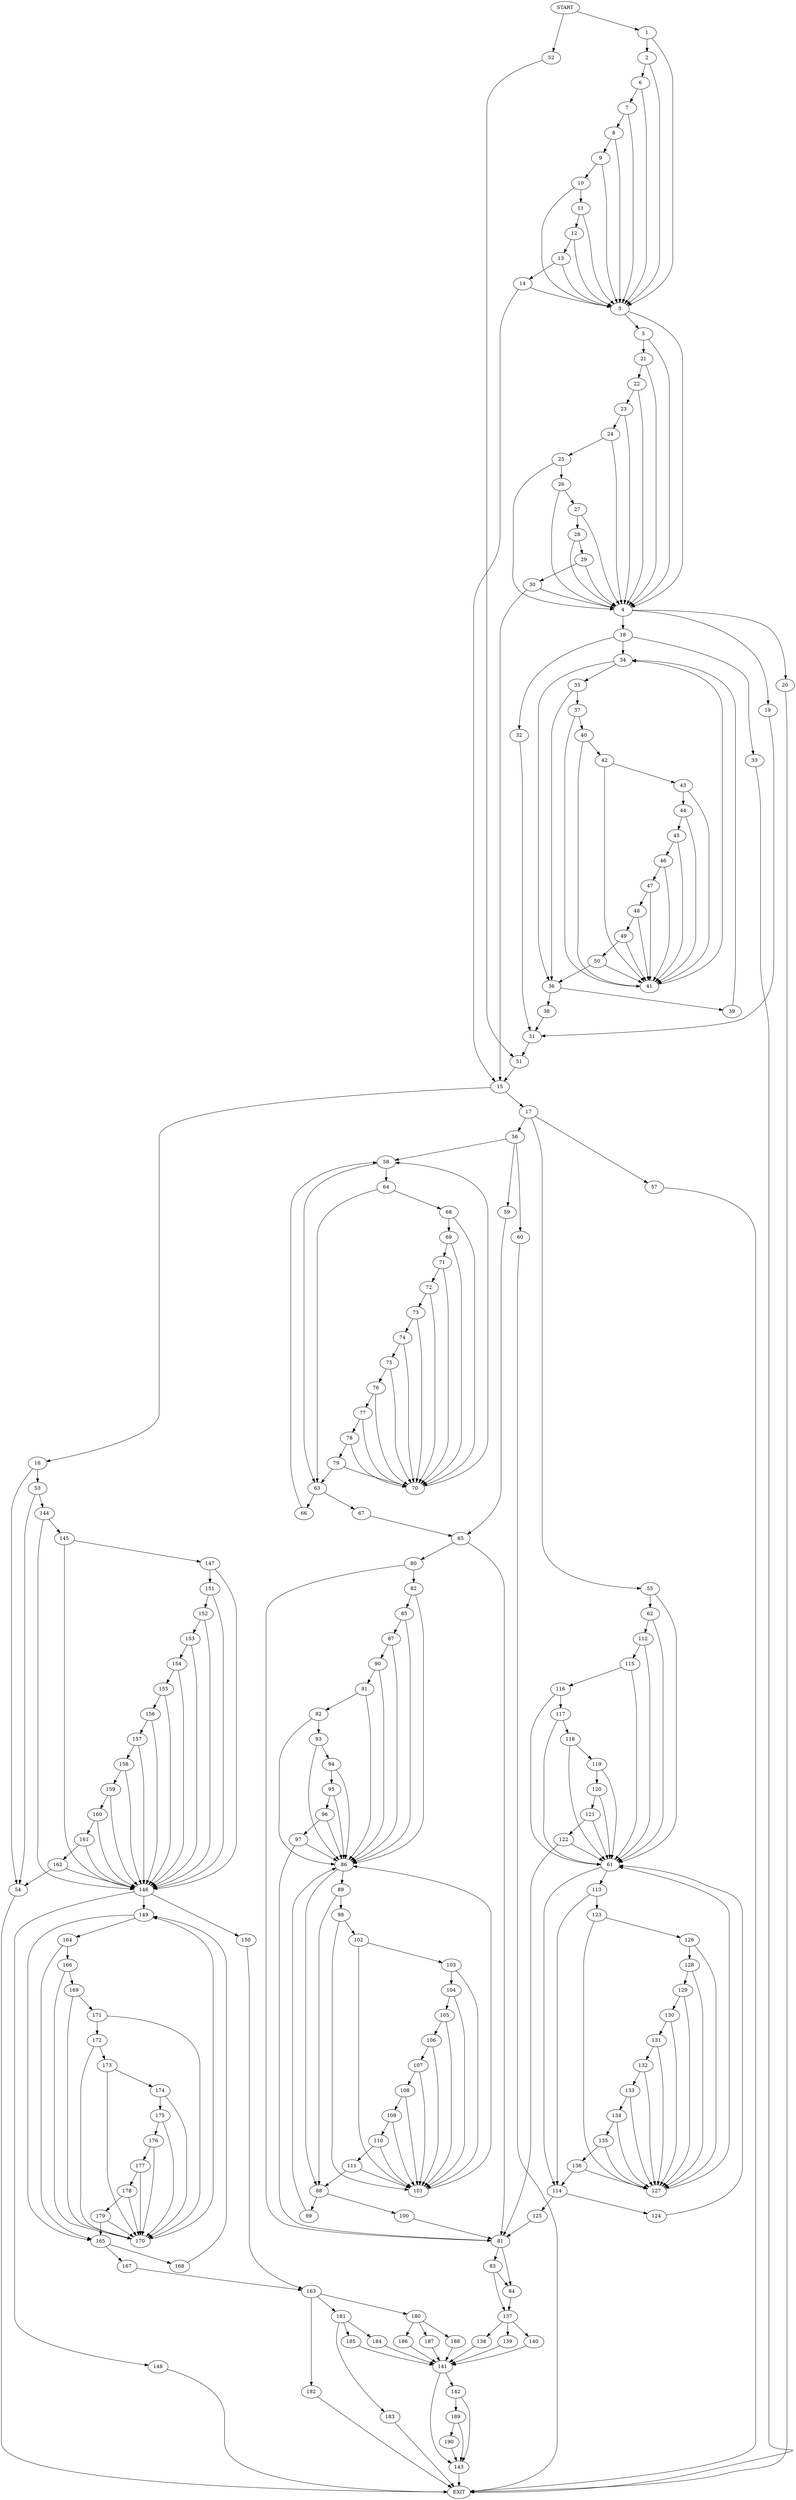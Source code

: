 digraph {
0 [label="START"];
1;
2;
3;
4;
5;
6;
7;
8;
9;
10;
11;
12;
13;
14;
15;
16;
17;
18;
19;
20;
21;
22;
23;
24;
25;
26;
27;
28;
29;
30;
31;
32;
33;
34;
35;
36;
37;
38;
39;
40;
41;
42;
43;
44;
45;
46;
47;
48;
49;
50;
51;
52;
53;
54;
55;
56;
57;
58;
59;
60;
61;
62;
63;
64;
65;
66;
67;
68;
69;
70;
71;
72;
73;
74;
75;
76;
77;
78;
79;
80;
81;
82;
83;
84;
85;
86;
87;
88;
89;
90;
91;
92;
93;
94;
95;
96;
97;
98;
99;
100;
101;
102;
103;
104;
105;
106;
107;
108;
109;
110;
111;
112;
113;
114;
115;
116;
117;
118;
119;
120;
121;
122;
123;
124;
125;
126;
127;
128;
129;
130;
131;
132;
133;
134;
135;
136;
137;
138;
139;
140;
141;
142;
143;
144;
145;
146;
147;
148;
149;
150;
151;
152;
153;
154;
155;
156;
157;
158;
159;
160;
161;
162;
163;
164;
165;
166;
167;
168;
169;
170;
171;
172;
173;
174;
175;
176;
177;
178;
179;
180;
181;
182;
183;
184;
185;
186;
187;
188;
189;
190;
191 [label="EXIT"];
0 -> 1;
1 -> 2;
1 -> 3;
3 -> 4;
3 -> 5;
2 -> 6;
2 -> 3;
6 -> 7;
6 -> 3;
7 -> 3;
7 -> 8;
8 -> 9;
8 -> 3;
9 -> 10;
9 -> 3;
10 -> 11;
10 -> 3;
11 -> 12;
11 -> 3;
12 -> 13;
12 -> 3;
13 -> 14;
13 -> 3;
14 -> 15;
14 -> 3;
15 -> 16;
15 -> 17;
4 -> 18;
4 -> 19;
4 -> 20;
5 -> 4;
5 -> 21;
21 -> 4;
21 -> 22;
22 -> 4;
22 -> 23;
23 -> 4;
23 -> 24;
24 -> 4;
24 -> 25;
25 -> 4;
25 -> 26;
26 -> 4;
26 -> 27;
27 -> 4;
27 -> 28;
28 -> 4;
28 -> 29;
29 -> 4;
29 -> 30;
30 -> 4;
30 -> 15;
19 -> 31;
18 -> 32;
18 -> 33;
18 -> 34;
20 -> 191;
32 -> 31;
33 -> 191;
34 -> 35;
34 -> 36;
35 -> 37;
35 -> 36;
36 -> 38;
36 -> 39;
37 -> 40;
37 -> 41;
41 -> 34;
40 -> 42;
40 -> 41;
42 -> 43;
42 -> 41;
43 -> 41;
43 -> 44;
44 -> 45;
44 -> 41;
45 -> 46;
45 -> 41;
46 -> 47;
46 -> 41;
47 -> 48;
47 -> 41;
48 -> 49;
48 -> 41;
49 -> 50;
49 -> 41;
50 -> 41;
50 -> 36;
38 -> 31;
39 -> 34;
31 -> 51;
51 -> 15;
0 -> 52;
52 -> 51;
16 -> 53;
16 -> 54;
17 -> 55;
17 -> 56;
17 -> 57;
57 -> 191;
56 -> 58;
56 -> 59;
56 -> 60;
55 -> 61;
55 -> 62;
58 -> 63;
58 -> 64;
59 -> 65;
60 -> 191;
63 -> 66;
63 -> 67;
64 -> 63;
64 -> 68;
68 -> 69;
68 -> 70;
70 -> 58;
69 -> 71;
69 -> 70;
71 -> 70;
71 -> 72;
72 -> 73;
72 -> 70;
73 -> 70;
73 -> 74;
74 -> 70;
74 -> 75;
75 -> 76;
75 -> 70;
76 -> 77;
76 -> 70;
77 -> 70;
77 -> 78;
78 -> 70;
78 -> 79;
79 -> 63;
79 -> 70;
66 -> 58;
67 -> 65;
65 -> 80;
65 -> 81;
80 -> 82;
80 -> 81;
81 -> 83;
81 -> 84;
82 -> 85;
82 -> 86;
85 -> 87;
85 -> 86;
86 -> 88;
86 -> 89;
87 -> 90;
87 -> 86;
90 -> 91;
90 -> 86;
91 -> 92;
91 -> 86;
92 -> 93;
92 -> 86;
93 -> 94;
93 -> 86;
94 -> 95;
94 -> 86;
95 -> 96;
95 -> 86;
96 -> 97;
96 -> 86;
97 -> 86;
97 -> 81;
89 -> 88;
89 -> 98;
88 -> 99;
88 -> 100;
98 -> 101;
98 -> 102;
101 -> 86;
102 -> 103;
102 -> 101;
103 -> 104;
103 -> 101;
104 -> 105;
104 -> 101;
105 -> 106;
105 -> 101;
106 -> 101;
106 -> 107;
107 -> 101;
107 -> 108;
108 -> 109;
108 -> 101;
109 -> 110;
109 -> 101;
110 -> 111;
110 -> 101;
111 -> 88;
111 -> 101;
100 -> 81;
99 -> 86;
62 -> 61;
62 -> 112;
61 -> 113;
61 -> 114;
112 -> 115;
112 -> 61;
115 -> 116;
115 -> 61;
116 -> 117;
116 -> 61;
117 -> 118;
117 -> 61;
118 -> 119;
118 -> 61;
119 -> 120;
119 -> 61;
120 -> 61;
120 -> 121;
121 -> 61;
121 -> 122;
122 -> 61;
122 -> 81;
113 -> 123;
113 -> 114;
114 -> 124;
114 -> 125;
123 -> 126;
123 -> 127;
126 -> 128;
126 -> 127;
127 -> 61;
128 -> 129;
128 -> 127;
129 -> 130;
129 -> 127;
130 -> 131;
130 -> 127;
131 -> 132;
131 -> 127;
132 -> 133;
132 -> 127;
133 -> 134;
133 -> 127;
134 -> 135;
134 -> 127;
135 -> 127;
135 -> 136;
136 -> 114;
136 -> 127;
124 -> 61;
125 -> 81;
83 -> 137;
83 -> 84;
84 -> 137;
137 -> 138;
137 -> 139;
137 -> 140;
140 -> 141;
138 -> 141;
139 -> 141;
141 -> 142;
141 -> 143;
53 -> 144;
53 -> 54;
54 -> 191;
144 -> 145;
144 -> 146;
145 -> 146;
145 -> 147;
146 -> 148;
146 -> 149;
146 -> 150;
147 -> 146;
147 -> 151;
151 -> 146;
151 -> 152;
152 -> 146;
152 -> 153;
153 -> 154;
153 -> 146;
154 -> 146;
154 -> 155;
155 -> 146;
155 -> 156;
156 -> 157;
156 -> 146;
157 -> 158;
157 -> 146;
158 -> 146;
158 -> 159;
159 -> 160;
159 -> 146;
160 -> 146;
160 -> 161;
161 -> 146;
161 -> 162;
162 -> 146;
162 -> 54;
150 -> 163;
148 -> 191;
149 -> 164;
149 -> 165;
164 -> 166;
164 -> 165;
165 -> 167;
165 -> 168;
166 -> 169;
166 -> 170;
170 -> 149;
169 -> 170;
169 -> 171;
171 -> 170;
171 -> 172;
172 -> 170;
172 -> 173;
173 -> 174;
173 -> 170;
174 -> 175;
174 -> 170;
175 -> 176;
175 -> 170;
176 -> 170;
176 -> 177;
177 -> 178;
177 -> 170;
178 -> 179;
178 -> 170;
179 -> 170;
179 -> 165;
167 -> 163;
168 -> 149;
163 -> 180;
163 -> 181;
163 -> 182;
181 -> 183;
181 -> 184;
181 -> 185;
182 -> 191;
180 -> 186;
180 -> 187;
180 -> 188;
186 -> 141;
188 -> 141;
187 -> 141;
183 -> 191;
184 -> 141;
185 -> 141;
143 -> 191;
142 -> 189;
142 -> 143;
189 -> 190;
189 -> 143;
190 -> 143;
}